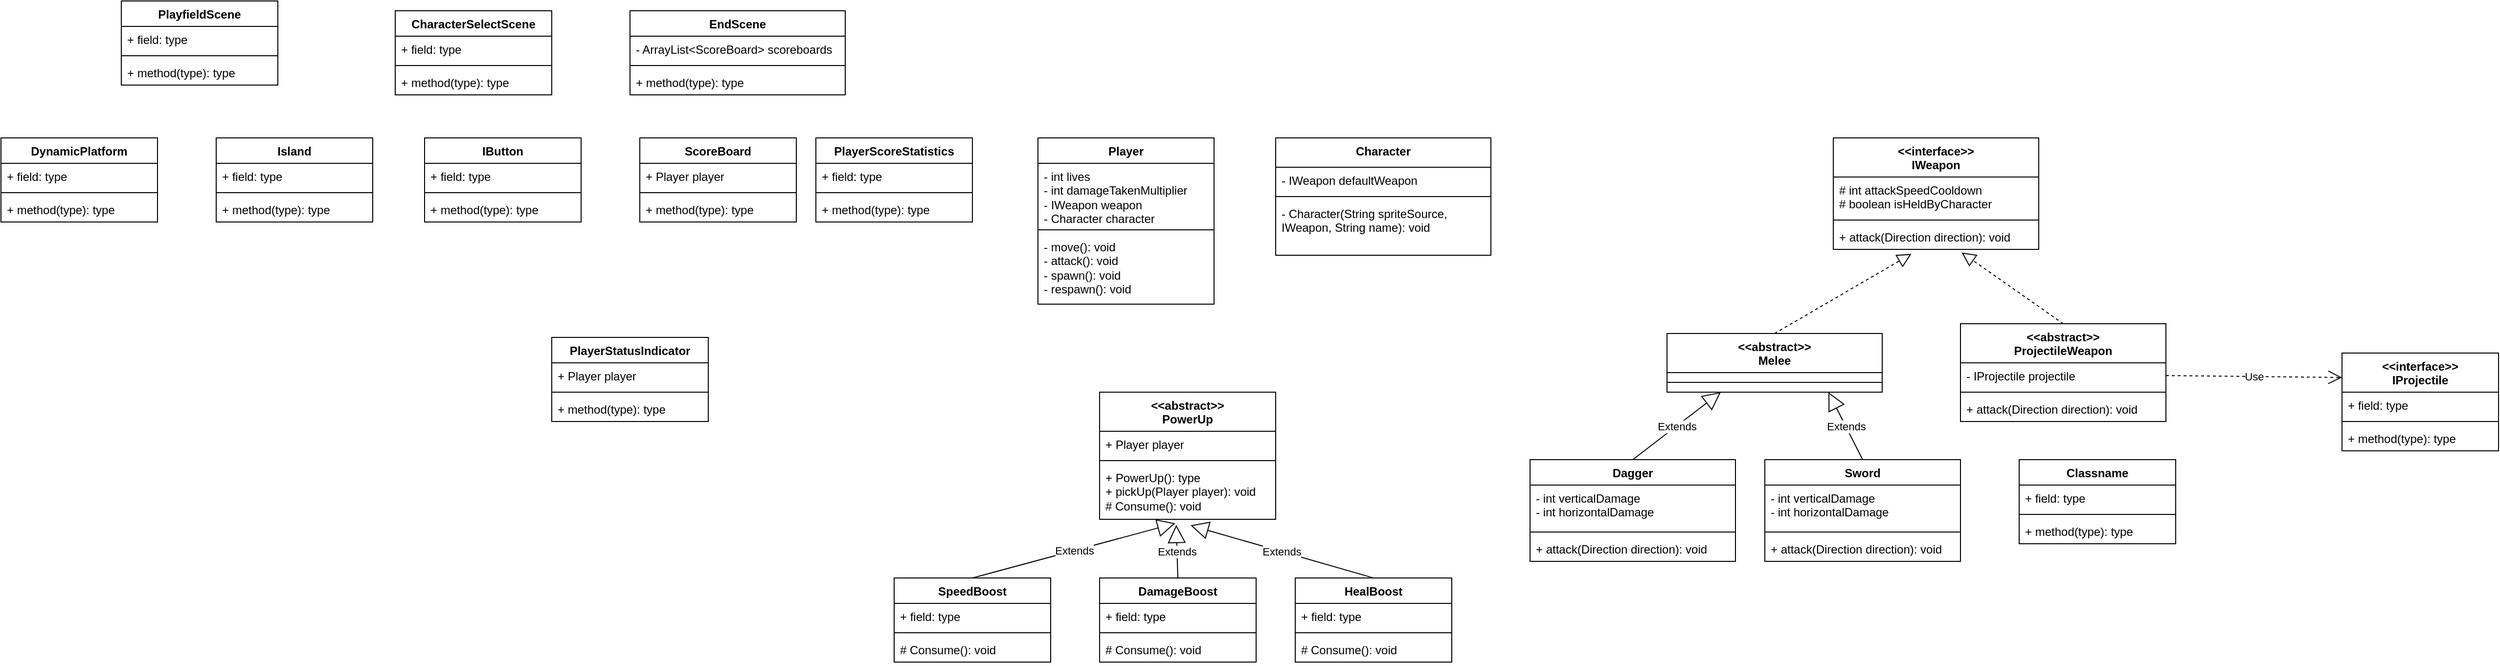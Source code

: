 <mxfile version="24.2.5" type="device">
  <diagram id="C5RBs43oDa-KdzZeNtuy" name="Page-1">
    <mxGraphModel dx="2759" dy="686" grid="1" gridSize="10" guides="1" tooltips="1" connect="1" arrows="1" fold="1" page="1" pageScale="1" pageWidth="827" pageHeight="1169" math="0" shadow="0">
      <root>
        <mxCell id="WIyWlLk6GJQsqaUBKTNV-0" />
        <mxCell id="WIyWlLk6GJQsqaUBKTNV-1" parent="WIyWlLk6GJQsqaUBKTNV-0" />
        <mxCell id="4CrvLfqXfcZkgdpF4cgw-4" value="&lt;div&gt;&amp;lt;&amp;lt;interface&amp;gt;&amp;gt;&lt;/div&gt;IWeapon" style="swimlane;fontStyle=1;align=center;verticalAlign=top;childLayout=stackLayout;horizontal=1;startSize=40;horizontalStack=0;resizeParent=1;resizeParentMax=0;resizeLast=0;collapsible=1;marginBottom=0;whiteSpace=wrap;html=1;" vertex="1" parent="WIyWlLk6GJQsqaUBKTNV-1">
          <mxGeometry x="300" y="170" width="210" height="114" as="geometry" />
        </mxCell>
        <mxCell id="4CrvLfqXfcZkgdpF4cgw-5" value="# int attackSpeedCooldown&lt;div&gt;# boolean isHeldByCharacter&lt;/div&gt;" style="text;strokeColor=none;fillColor=none;align=left;verticalAlign=top;spacingLeft=4;spacingRight=4;overflow=hidden;rotatable=0;points=[[0,0.5],[1,0.5]];portConstraint=eastwest;whiteSpace=wrap;html=1;" vertex="1" parent="4CrvLfqXfcZkgdpF4cgw-4">
          <mxGeometry y="40" width="210" height="40" as="geometry" />
        </mxCell>
        <mxCell id="4CrvLfqXfcZkgdpF4cgw-6" value="" style="line;strokeWidth=1;fillColor=none;align=left;verticalAlign=middle;spacingTop=-1;spacingLeft=3;spacingRight=3;rotatable=0;labelPosition=right;points=[];portConstraint=eastwest;strokeColor=inherit;" vertex="1" parent="4CrvLfqXfcZkgdpF4cgw-4">
          <mxGeometry y="80" width="210" height="8" as="geometry" />
        </mxCell>
        <mxCell id="4CrvLfqXfcZkgdpF4cgw-7" value="+ attack(Direction direction): void" style="text;strokeColor=none;fillColor=none;align=left;verticalAlign=top;spacingLeft=4;spacingRight=4;overflow=hidden;rotatable=0;points=[[0,0.5],[1,0.5]];portConstraint=eastwest;whiteSpace=wrap;html=1;" vertex="1" parent="4CrvLfqXfcZkgdpF4cgw-4">
          <mxGeometry y="88" width="210" height="26" as="geometry" />
        </mxCell>
        <mxCell id="4CrvLfqXfcZkgdpF4cgw-8" value="&lt;div&gt;&amp;lt;&amp;lt;abstract&amp;gt;&amp;gt;&lt;/div&gt;Melee" style="swimlane;fontStyle=1;align=center;verticalAlign=top;childLayout=stackLayout;horizontal=1;startSize=40;horizontalStack=0;resizeParent=1;resizeParentMax=0;resizeLast=0;collapsible=1;marginBottom=0;whiteSpace=wrap;html=1;" vertex="1" parent="WIyWlLk6GJQsqaUBKTNV-1">
          <mxGeometry x="130" y="370" width="220" height="60" as="geometry" />
        </mxCell>
        <mxCell id="4CrvLfqXfcZkgdpF4cgw-10" value="" style="line;strokeWidth=1;fillColor=none;align=left;verticalAlign=middle;spacingTop=-1;spacingLeft=3;spacingRight=3;rotatable=0;labelPosition=right;points=[];portConstraint=eastwest;strokeColor=inherit;" vertex="1" parent="4CrvLfqXfcZkgdpF4cgw-8">
          <mxGeometry y="40" width="220" height="20" as="geometry" />
        </mxCell>
        <mxCell id="4CrvLfqXfcZkgdpF4cgw-12" value="&lt;div&gt;&amp;lt;&amp;lt;abstract&amp;gt;&amp;gt;&lt;/div&gt;ProjectileWeapon" style="swimlane;fontStyle=1;align=center;verticalAlign=top;childLayout=stackLayout;horizontal=1;startSize=40;horizontalStack=0;resizeParent=1;resizeParentMax=0;resizeLast=0;collapsible=1;marginBottom=0;whiteSpace=wrap;html=1;" vertex="1" parent="WIyWlLk6GJQsqaUBKTNV-1">
          <mxGeometry x="430" y="360" width="210" height="100" as="geometry" />
        </mxCell>
        <mxCell id="4CrvLfqXfcZkgdpF4cgw-13" value="- IProjectile projectile" style="text;strokeColor=none;fillColor=none;align=left;verticalAlign=top;spacingLeft=4;spacingRight=4;overflow=hidden;rotatable=0;points=[[0,0.5],[1,0.5]];portConstraint=eastwest;whiteSpace=wrap;html=1;" vertex="1" parent="4CrvLfqXfcZkgdpF4cgw-12">
          <mxGeometry y="40" width="210" height="26" as="geometry" />
        </mxCell>
        <mxCell id="4CrvLfqXfcZkgdpF4cgw-14" value="" style="line;strokeWidth=1;fillColor=none;align=left;verticalAlign=middle;spacingTop=-1;spacingLeft=3;spacingRight=3;rotatable=0;labelPosition=right;points=[];portConstraint=eastwest;strokeColor=inherit;" vertex="1" parent="4CrvLfqXfcZkgdpF4cgw-12">
          <mxGeometry y="66" width="210" height="8" as="geometry" />
        </mxCell>
        <mxCell id="4CrvLfqXfcZkgdpF4cgw-15" value="+ attack(Direction direction): void" style="text;strokeColor=none;fillColor=none;align=left;verticalAlign=top;spacingLeft=4;spacingRight=4;overflow=hidden;rotatable=0;points=[[0,0.5],[1,0.5]];portConstraint=eastwest;whiteSpace=wrap;html=1;" vertex="1" parent="4CrvLfqXfcZkgdpF4cgw-12">
          <mxGeometry y="74" width="210" height="26" as="geometry" />
        </mxCell>
        <mxCell id="4CrvLfqXfcZkgdpF4cgw-16" value="&lt;div&gt;&amp;lt;&amp;lt;interface&amp;gt;&amp;gt;&lt;/div&gt;IProjectile&lt;div&gt;&lt;br&gt;&lt;/div&gt;" style="swimlane;fontStyle=1;align=center;verticalAlign=top;childLayout=stackLayout;horizontal=1;startSize=40;horizontalStack=0;resizeParent=1;resizeParentMax=0;resizeLast=0;collapsible=1;marginBottom=0;whiteSpace=wrap;html=1;" vertex="1" parent="WIyWlLk6GJQsqaUBKTNV-1">
          <mxGeometry x="820" y="390" width="160" height="100" as="geometry" />
        </mxCell>
        <mxCell id="4CrvLfqXfcZkgdpF4cgw-17" value="+ field: type" style="text;strokeColor=none;fillColor=none;align=left;verticalAlign=top;spacingLeft=4;spacingRight=4;overflow=hidden;rotatable=0;points=[[0,0.5],[1,0.5]];portConstraint=eastwest;whiteSpace=wrap;html=1;" vertex="1" parent="4CrvLfqXfcZkgdpF4cgw-16">
          <mxGeometry y="40" width="160" height="26" as="geometry" />
        </mxCell>
        <mxCell id="4CrvLfqXfcZkgdpF4cgw-18" value="" style="line;strokeWidth=1;fillColor=none;align=left;verticalAlign=middle;spacingTop=-1;spacingLeft=3;spacingRight=3;rotatable=0;labelPosition=right;points=[];portConstraint=eastwest;strokeColor=inherit;" vertex="1" parent="4CrvLfqXfcZkgdpF4cgw-16">
          <mxGeometry y="66" width="160" height="8" as="geometry" />
        </mxCell>
        <mxCell id="4CrvLfqXfcZkgdpF4cgw-19" value="+ method(type): type" style="text;strokeColor=none;fillColor=none;align=left;verticalAlign=top;spacingLeft=4;spacingRight=4;overflow=hidden;rotatable=0;points=[[0,0.5],[1,0.5]];portConstraint=eastwest;whiteSpace=wrap;html=1;" vertex="1" parent="4CrvLfqXfcZkgdpF4cgw-16">
          <mxGeometry y="74" width="160" height="26" as="geometry" />
        </mxCell>
        <mxCell id="4CrvLfqXfcZkgdpF4cgw-20" value="" style="endArrow=block;dashed=1;endFill=0;endSize=12;html=1;rounded=0;exitX=0.5;exitY=0;exitDx=0;exitDy=0;entryX=0.38;entryY=1.179;entryDx=0;entryDy=0;entryPerimeter=0;" edge="1" parent="WIyWlLk6GJQsqaUBKTNV-1" source="4CrvLfqXfcZkgdpF4cgw-8" target="4CrvLfqXfcZkgdpF4cgw-7">
          <mxGeometry width="160" relative="1" as="geometry">
            <mxPoint x="270" y="570" as="sourcePoint" />
            <mxPoint x="430" y="570" as="targetPoint" />
          </mxGeometry>
        </mxCell>
        <mxCell id="4CrvLfqXfcZkgdpF4cgw-22" value="" style="endArrow=block;dashed=1;endFill=0;endSize=12;html=1;rounded=0;exitX=0.5;exitY=0;exitDx=0;exitDy=0;entryX=0.625;entryY=1.124;entryDx=0;entryDy=0;entryPerimeter=0;" edge="1" parent="WIyWlLk6GJQsqaUBKTNV-1" source="4CrvLfqXfcZkgdpF4cgw-12" target="4CrvLfqXfcZkgdpF4cgw-7">
          <mxGeometry width="160" relative="1" as="geometry">
            <mxPoint x="610" y="520" as="sourcePoint" />
            <mxPoint x="770" y="520" as="targetPoint" />
          </mxGeometry>
        </mxCell>
        <mxCell id="4CrvLfqXfcZkgdpF4cgw-23" value="Use" style="endArrow=open;endSize=12;dashed=1;html=1;rounded=0;exitX=1;exitY=0.5;exitDx=0;exitDy=0;entryX=0;entryY=0.25;entryDx=0;entryDy=0;" edge="1" parent="WIyWlLk6GJQsqaUBKTNV-1" source="4CrvLfqXfcZkgdpF4cgw-13" target="4CrvLfqXfcZkgdpF4cgw-16">
          <mxGeometry width="160" relative="1" as="geometry">
            <mxPoint x="650" y="560" as="sourcePoint" />
            <mxPoint x="810" y="560" as="targetPoint" />
          </mxGeometry>
        </mxCell>
        <mxCell id="4CrvLfqXfcZkgdpF4cgw-25" value="Dagger" style="swimlane;fontStyle=1;align=center;verticalAlign=top;childLayout=stackLayout;horizontal=1;startSize=26;horizontalStack=0;resizeParent=1;resizeParentMax=0;resizeLast=0;collapsible=1;marginBottom=0;whiteSpace=wrap;html=1;" vertex="1" parent="WIyWlLk6GJQsqaUBKTNV-1">
          <mxGeometry x="-10" y="499" width="210" height="104" as="geometry" />
        </mxCell>
        <mxCell id="4CrvLfqXfcZkgdpF4cgw-26" value="- int verticalDamage&amp;nbsp;&lt;div&gt;- int horizontalDamage&lt;br&gt;&lt;/div&gt;" style="text;strokeColor=none;fillColor=none;align=left;verticalAlign=top;spacingLeft=4;spacingRight=4;overflow=hidden;rotatable=0;points=[[0,0.5],[1,0.5]];portConstraint=eastwest;whiteSpace=wrap;html=1;" vertex="1" parent="4CrvLfqXfcZkgdpF4cgw-25">
          <mxGeometry y="26" width="210" height="44" as="geometry" />
        </mxCell>
        <mxCell id="4CrvLfqXfcZkgdpF4cgw-27" value="" style="line;strokeWidth=1;fillColor=none;align=left;verticalAlign=middle;spacingTop=-1;spacingLeft=3;spacingRight=3;rotatable=0;labelPosition=right;points=[];portConstraint=eastwest;strokeColor=inherit;" vertex="1" parent="4CrvLfqXfcZkgdpF4cgw-25">
          <mxGeometry y="70" width="210" height="8" as="geometry" />
        </mxCell>
        <mxCell id="4CrvLfqXfcZkgdpF4cgw-28" value="+ attack(Direction direction): void" style="text;strokeColor=none;fillColor=none;align=left;verticalAlign=top;spacingLeft=4;spacingRight=4;overflow=hidden;rotatable=0;points=[[0,0.5],[1,0.5]];portConstraint=eastwest;whiteSpace=wrap;html=1;" vertex="1" parent="4CrvLfqXfcZkgdpF4cgw-25">
          <mxGeometry y="78" width="210" height="26" as="geometry" />
        </mxCell>
        <mxCell id="4CrvLfqXfcZkgdpF4cgw-29" value="Sword" style="swimlane;fontStyle=1;align=center;verticalAlign=top;childLayout=stackLayout;horizontal=1;startSize=26;horizontalStack=0;resizeParent=1;resizeParentMax=0;resizeLast=0;collapsible=1;marginBottom=0;whiteSpace=wrap;html=1;" vertex="1" parent="WIyWlLk6GJQsqaUBKTNV-1">
          <mxGeometry x="230" y="499" width="200" height="104" as="geometry" />
        </mxCell>
        <mxCell id="4CrvLfqXfcZkgdpF4cgw-30" value="- int verticalDamage&amp;nbsp;&lt;div&gt;- int horizontalDamage&lt;/div&gt;" style="text;strokeColor=none;fillColor=none;align=left;verticalAlign=top;spacingLeft=4;spacingRight=4;overflow=hidden;rotatable=0;points=[[0,0.5],[1,0.5]];portConstraint=eastwest;whiteSpace=wrap;html=1;" vertex="1" parent="4CrvLfqXfcZkgdpF4cgw-29">
          <mxGeometry y="26" width="200" height="44" as="geometry" />
        </mxCell>
        <mxCell id="4CrvLfqXfcZkgdpF4cgw-31" value="" style="line;strokeWidth=1;fillColor=none;align=left;verticalAlign=middle;spacingTop=-1;spacingLeft=3;spacingRight=3;rotatable=0;labelPosition=right;points=[];portConstraint=eastwest;strokeColor=inherit;" vertex="1" parent="4CrvLfqXfcZkgdpF4cgw-29">
          <mxGeometry y="70" width="200" height="8" as="geometry" />
        </mxCell>
        <mxCell id="4CrvLfqXfcZkgdpF4cgw-32" value="+ attack(Direction direction): void" style="text;strokeColor=none;fillColor=none;align=left;verticalAlign=top;spacingLeft=4;spacingRight=4;overflow=hidden;rotatable=0;points=[[0,0.5],[1,0.5]];portConstraint=eastwest;whiteSpace=wrap;html=1;" vertex="1" parent="4CrvLfqXfcZkgdpF4cgw-29">
          <mxGeometry y="78" width="200" height="26" as="geometry" />
        </mxCell>
        <mxCell id="4CrvLfqXfcZkgdpF4cgw-34" value="Extends" style="endArrow=block;endSize=16;endFill=0;html=1;rounded=0;exitX=0.5;exitY=0;exitDx=0;exitDy=0;entryX=0.25;entryY=1;entryDx=0;entryDy=0;" edge="1" parent="WIyWlLk6GJQsqaUBKTNV-1" source="4CrvLfqXfcZkgdpF4cgw-25" target="4CrvLfqXfcZkgdpF4cgw-8">
          <mxGeometry width="160" relative="1" as="geometry">
            <mxPoint x="110" y="470" as="sourcePoint" />
            <mxPoint x="270" y="470" as="targetPoint" />
          </mxGeometry>
        </mxCell>
        <mxCell id="4CrvLfqXfcZkgdpF4cgw-35" value="Extends" style="endArrow=block;endSize=16;endFill=0;html=1;rounded=0;exitX=0.5;exitY=0;exitDx=0;exitDy=0;entryX=0.75;entryY=1;entryDx=0;entryDy=0;" edge="1" parent="WIyWlLk6GJQsqaUBKTNV-1" source="4CrvLfqXfcZkgdpF4cgw-29" target="4CrvLfqXfcZkgdpF4cgw-8">
          <mxGeometry width="160" relative="1" as="geometry">
            <mxPoint x="530" y="500" as="sourcePoint" />
            <mxPoint x="690" y="500" as="targetPoint" />
          </mxGeometry>
        </mxCell>
        <mxCell id="4CrvLfqXfcZkgdpF4cgw-36" value="Classname" style="swimlane;fontStyle=1;align=center;verticalAlign=top;childLayout=stackLayout;horizontal=1;startSize=26;horizontalStack=0;resizeParent=1;resizeParentMax=0;resizeLast=0;collapsible=1;marginBottom=0;whiteSpace=wrap;html=1;" vertex="1" parent="WIyWlLk6GJQsqaUBKTNV-1">
          <mxGeometry x="490" y="499" width="160" height="86" as="geometry" />
        </mxCell>
        <mxCell id="4CrvLfqXfcZkgdpF4cgw-37" value="+ field: type" style="text;strokeColor=none;fillColor=none;align=left;verticalAlign=top;spacingLeft=4;spacingRight=4;overflow=hidden;rotatable=0;points=[[0,0.5],[1,0.5]];portConstraint=eastwest;whiteSpace=wrap;html=1;" vertex="1" parent="4CrvLfqXfcZkgdpF4cgw-36">
          <mxGeometry y="26" width="160" height="26" as="geometry" />
        </mxCell>
        <mxCell id="4CrvLfqXfcZkgdpF4cgw-38" value="" style="line;strokeWidth=1;fillColor=none;align=left;verticalAlign=middle;spacingTop=-1;spacingLeft=3;spacingRight=3;rotatable=0;labelPosition=right;points=[];portConstraint=eastwest;strokeColor=inherit;" vertex="1" parent="4CrvLfqXfcZkgdpF4cgw-36">
          <mxGeometry y="52" width="160" height="8" as="geometry" />
        </mxCell>
        <mxCell id="4CrvLfqXfcZkgdpF4cgw-39" value="+ method(type): type" style="text;strokeColor=none;fillColor=none;align=left;verticalAlign=top;spacingLeft=4;spacingRight=4;overflow=hidden;rotatable=0;points=[[0,0.5],[1,0.5]];portConstraint=eastwest;whiteSpace=wrap;html=1;" vertex="1" parent="4CrvLfqXfcZkgdpF4cgw-36">
          <mxGeometry y="60" width="160" height="26" as="geometry" />
        </mxCell>
        <mxCell id="4CrvLfqXfcZkgdpF4cgw-40" value="Player" style="swimlane;fontStyle=1;align=center;verticalAlign=top;childLayout=stackLayout;horizontal=1;startSize=26;horizontalStack=0;resizeParent=1;resizeParentMax=0;resizeLast=0;collapsible=1;marginBottom=0;whiteSpace=wrap;html=1;" vertex="1" parent="WIyWlLk6GJQsqaUBKTNV-1">
          <mxGeometry x="-513" y="170" width="180" height="170" as="geometry" />
        </mxCell>
        <mxCell id="4CrvLfqXfcZkgdpF4cgw-41" value="- int lives&lt;div&gt;- int damageTakenMultiplier&lt;/div&gt;&lt;div&gt;- IWeapon weapon&lt;/div&gt;&lt;div&gt;- Character character&lt;/div&gt;" style="text;strokeColor=none;fillColor=none;align=left;verticalAlign=top;spacingLeft=4;spacingRight=4;overflow=hidden;rotatable=0;points=[[0,0.5],[1,0.5]];portConstraint=eastwest;whiteSpace=wrap;html=1;" vertex="1" parent="4CrvLfqXfcZkgdpF4cgw-40">
          <mxGeometry y="26" width="180" height="64" as="geometry" />
        </mxCell>
        <mxCell id="4CrvLfqXfcZkgdpF4cgw-42" value="" style="line;strokeWidth=1;fillColor=none;align=left;verticalAlign=middle;spacingTop=-1;spacingLeft=3;spacingRight=3;rotatable=0;labelPosition=right;points=[];portConstraint=eastwest;strokeColor=inherit;" vertex="1" parent="4CrvLfqXfcZkgdpF4cgw-40">
          <mxGeometry y="90" width="180" height="8" as="geometry" />
        </mxCell>
        <mxCell id="4CrvLfqXfcZkgdpF4cgw-43" value="- move(): void&lt;div&gt;- attack(): void&lt;/div&gt;&lt;div&gt;- spawn(): void&lt;/div&gt;&lt;div&gt;- respawn(): void&lt;/div&gt;&lt;div&gt;&lt;br&gt;&lt;/div&gt;" style="text;strokeColor=none;fillColor=none;align=left;verticalAlign=top;spacingLeft=4;spacingRight=4;overflow=hidden;rotatable=0;points=[[0,0.5],[1,0.5]];portConstraint=eastwest;whiteSpace=wrap;html=1;" vertex="1" parent="4CrvLfqXfcZkgdpF4cgw-40">
          <mxGeometry y="98" width="180" height="72" as="geometry" />
        </mxCell>
        <mxCell id="4CrvLfqXfcZkgdpF4cgw-44" value="&lt;div&gt;Character&lt;/div&gt;" style="swimlane;fontStyle=1;align=center;verticalAlign=top;childLayout=stackLayout;horizontal=1;startSize=30;horizontalStack=0;resizeParent=1;resizeParentMax=0;resizeLast=0;collapsible=1;marginBottom=0;whiteSpace=wrap;html=1;" vertex="1" parent="WIyWlLk6GJQsqaUBKTNV-1">
          <mxGeometry x="-270" y="170" width="220" height="120" as="geometry" />
        </mxCell>
        <mxCell id="4CrvLfqXfcZkgdpF4cgw-45" value="- IWeapon defaultWeapon" style="text;strokeColor=none;fillColor=none;align=left;verticalAlign=top;spacingLeft=4;spacingRight=4;overflow=hidden;rotatable=0;points=[[0,0.5],[1,0.5]];portConstraint=eastwest;whiteSpace=wrap;html=1;" vertex="1" parent="4CrvLfqXfcZkgdpF4cgw-44">
          <mxGeometry y="30" width="220" height="26" as="geometry" />
        </mxCell>
        <mxCell id="4CrvLfqXfcZkgdpF4cgw-46" value="" style="line;strokeWidth=1;fillColor=none;align=left;verticalAlign=middle;spacingTop=-1;spacingLeft=3;spacingRight=3;rotatable=0;labelPosition=right;points=[];portConstraint=eastwest;strokeColor=inherit;" vertex="1" parent="4CrvLfqXfcZkgdpF4cgw-44">
          <mxGeometry y="56" width="220" height="8" as="geometry" />
        </mxCell>
        <mxCell id="4CrvLfqXfcZkgdpF4cgw-47" value="- Character(String spriteSource, IWeapon, String name): void" style="text;strokeColor=none;fillColor=none;align=left;verticalAlign=top;spacingLeft=4;spacingRight=4;overflow=hidden;rotatable=0;points=[[0,0.5],[1,0.5]];portConstraint=eastwest;whiteSpace=wrap;html=1;" vertex="1" parent="4CrvLfqXfcZkgdpF4cgw-44">
          <mxGeometry y="64" width="220" height="56" as="geometry" />
        </mxCell>
        <mxCell id="4CrvLfqXfcZkgdpF4cgw-52" value="IButton" style="swimlane;fontStyle=1;align=center;verticalAlign=top;childLayout=stackLayout;horizontal=1;startSize=26;horizontalStack=0;resizeParent=1;resizeParentMax=0;resizeLast=0;collapsible=1;marginBottom=0;whiteSpace=wrap;html=1;" vertex="1" parent="WIyWlLk6GJQsqaUBKTNV-1">
          <mxGeometry x="-1140" y="170" width="160" height="86" as="geometry" />
        </mxCell>
        <mxCell id="4CrvLfqXfcZkgdpF4cgw-53" value="+ field: type" style="text;strokeColor=none;fillColor=none;align=left;verticalAlign=top;spacingLeft=4;spacingRight=4;overflow=hidden;rotatable=0;points=[[0,0.5],[1,0.5]];portConstraint=eastwest;whiteSpace=wrap;html=1;" vertex="1" parent="4CrvLfqXfcZkgdpF4cgw-52">
          <mxGeometry y="26" width="160" height="26" as="geometry" />
        </mxCell>
        <mxCell id="4CrvLfqXfcZkgdpF4cgw-54" value="" style="line;strokeWidth=1;fillColor=none;align=left;verticalAlign=middle;spacingTop=-1;spacingLeft=3;spacingRight=3;rotatable=0;labelPosition=right;points=[];portConstraint=eastwest;strokeColor=inherit;" vertex="1" parent="4CrvLfqXfcZkgdpF4cgw-52">
          <mxGeometry y="52" width="160" height="8" as="geometry" />
        </mxCell>
        <mxCell id="4CrvLfqXfcZkgdpF4cgw-55" value="+ method(type): type" style="text;strokeColor=none;fillColor=none;align=left;verticalAlign=top;spacingLeft=4;spacingRight=4;overflow=hidden;rotatable=0;points=[[0,0.5],[1,0.5]];portConstraint=eastwest;whiteSpace=wrap;html=1;" vertex="1" parent="4CrvLfqXfcZkgdpF4cgw-52">
          <mxGeometry y="60" width="160" height="26" as="geometry" />
        </mxCell>
        <mxCell id="4CrvLfqXfcZkgdpF4cgw-56" value="PlayfieldScene" style="swimlane;fontStyle=1;align=center;verticalAlign=top;childLayout=stackLayout;horizontal=1;startSize=26;horizontalStack=0;resizeParent=1;resizeParentMax=0;resizeLast=0;collapsible=1;marginBottom=0;whiteSpace=wrap;html=1;" vertex="1" parent="WIyWlLk6GJQsqaUBKTNV-1">
          <mxGeometry x="-1450" y="30" width="160" height="86" as="geometry" />
        </mxCell>
        <mxCell id="4CrvLfqXfcZkgdpF4cgw-57" value="+ field: type" style="text;strokeColor=none;fillColor=none;align=left;verticalAlign=top;spacingLeft=4;spacingRight=4;overflow=hidden;rotatable=0;points=[[0,0.5],[1,0.5]];portConstraint=eastwest;whiteSpace=wrap;html=1;" vertex="1" parent="4CrvLfqXfcZkgdpF4cgw-56">
          <mxGeometry y="26" width="160" height="26" as="geometry" />
        </mxCell>
        <mxCell id="4CrvLfqXfcZkgdpF4cgw-58" value="" style="line;strokeWidth=1;fillColor=none;align=left;verticalAlign=middle;spacingTop=-1;spacingLeft=3;spacingRight=3;rotatable=0;labelPosition=right;points=[];portConstraint=eastwest;strokeColor=inherit;" vertex="1" parent="4CrvLfqXfcZkgdpF4cgw-56">
          <mxGeometry y="52" width="160" height="8" as="geometry" />
        </mxCell>
        <mxCell id="4CrvLfqXfcZkgdpF4cgw-59" value="+ method(type): type" style="text;strokeColor=none;fillColor=none;align=left;verticalAlign=top;spacingLeft=4;spacingRight=4;overflow=hidden;rotatable=0;points=[[0,0.5],[1,0.5]];portConstraint=eastwest;whiteSpace=wrap;html=1;" vertex="1" parent="4CrvLfqXfcZkgdpF4cgw-56">
          <mxGeometry y="60" width="160" height="26" as="geometry" />
        </mxCell>
        <mxCell id="4CrvLfqXfcZkgdpF4cgw-60" value="Island" style="swimlane;fontStyle=1;align=center;verticalAlign=top;childLayout=stackLayout;horizontal=1;startSize=26;horizontalStack=0;resizeParent=1;resizeParentMax=0;resizeLast=0;collapsible=1;marginBottom=0;whiteSpace=wrap;html=1;" vertex="1" parent="WIyWlLk6GJQsqaUBKTNV-1">
          <mxGeometry x="-1353" y="170" width="160" height="86" as="geometry" />
        </mxCell>
        <mxCell id="4CrvLfqXfcZkgdpF4cgw-61" value="+ field: type" style="text;strokeColor=none;fillColor=none;align=left;verticalAlign=top;spacingLeft=4;spacingRight=4;overflow=hidden;rotatable=0;points=[[0,0.5],[1,0.5]];portConstraint=eastwest;whiteSpace=wrap;html=1;" vertex="1" parent="4CrvLfqXfcZkgdpF4cgw-60">
          <mxGeometry y="26" width="160" height="26" as="geometry" />
        </mxCell>
        <mxCell id="4CrvLfqXfcZkgdpF4cgw-62" value="" style="line;strokeWidth=1;fillColor=none;align=left;verticalAlign=middle;spacingTop=-1;spacingLeft=3;spacingRight=3;rotatable=0;labelPosition=right;points=[];portConstraint=eastwest;strokeColor=inherit;" vertex="1" parent="4CrvLfqXfcZkgdpF4cgw-60">
          <mxGeometry y="52" width="160" height="8" as="geometry" />
        </mxCell>
        <mxCell id="4CrvLfqXfcZkgdpF4cgw-63" value="+ method(type): type" style="text;strokeColor=none;fillColor=none;align=left;verticalAlign=top;spacingLeft=4;spacingRight=4;overflow=hidden;rotatable=0;points=[[0,0.5],[1,0.5]];portConstraint=eastwest;whiteSpace=wrap;html=1;" vertex="1" parent="4CrvLfqXfcZkgdpF4cgw-60">
          <mxGeometry y="60" width="160" height="26" as="geometry" />
        </mxCell>
        <mxCell id="4CrvLfqXfcZkgdpF4cgw-64" value="DynamicPlatform" style="swimlane;fontStyle=1;align=center;verticalAlign=top;childLayout=stackLayout;horizontal=1;startSize=26;horizontalStack=0;resizeParent=1;resizeParentMax=0;resizeLast=0;collapsible=1;marginBottom=0;whiteSpace=wrap;html=1;" vertex="1" parent="WIyWlLk6GJQsqaUBKTNV-1">
          <mxGeometry x="-1573" y="170" width="160" height="86" as="geometry" />
        </mxCell>
        <mxCell id="4CrvLfqXfcZkgdpF4cgw-65" value="+ field: type" style="text;strokeColor=none;fillColor=none;align=left;verticalAlign=top;spacingLeft=4;spacingRight=4;overflow=hidden;rotatable=0;points=[[0,0.5],[1,0.5]];portConstraint=eastwest;whiteSpace=wrap;html=1;" vertex="1" parent="4CrvLfqXfcZkgdpF4cgw-64">
          <mxGeometry y="26" width="160" height="26" as="geometry" />
        </mxCell>
        <mxCell id="4CrvLfqXfcZkgdpF4cgw-66" value="" style="line;strokeWidth=1;fillColor=none;align=left;verticalAlign=middle;spacingTop=-1;spacingLeft=3;spacingRight=3;rotatable=0;labelPosition=right;points=[];portConstraint=eastwest;strokeColor=inherit;" vertex="1" parent="4CrvLfqXfcZkgdpF4cgw-64">
          <mxGeometry y="52" width="160" height="8" as="geometry" />
        </mxCell>
        <mxCell id="4CrvLfqXfcZkgdpF4cgw-67" value="+ method(type): type" style="text;strokeColor=none;fillColor=none;align=left;verticalAlign=top;spacingLeft=4;spacingRight=4;overflow=hidden;rotatable=0;points=[[0,0.5],[1,0.5]];portConstraint=eastwest;whiteSpace=wrap;html=1;" vertex="1" parent="4CrvLfqXfcZkgdpF4cgw-64">
          <mxGeometry y="60" width="160" height="26" as="geometry" />
        </mxCell>
        <mxCell id="4CrvLfqXfcZkgdpF4cgw-68" value="&lt;div&gt;&amp;lt;&amp;lt;abstract&amp;gt;&amp;gt;&lt;/div&gt;PowerUp" style="swimlane;fontStyle=1;align=center;verticalAlign=top;childLayout=stackLayout;horizontal=1;startSize=40;horizontalStack=0;resizeParent=1;resizeParentMax=0;resizeLast=0;collapsible=1;marginBottom=0;whiteSpace=wrap;html=1;" vertex="1" parent="WIyWlLk6GJQsqaUBKTNV-1">
          <mxGeometry x="-450" y="430" width="180" height="130" as="geometry" />
        </mxCell>
        <mxCell id="4CrvLfqXfcZkgdpF4cgw-69" value="+ Player player" style="text;strokeColor=none;fillColor=none;align=left;verticalAlign=top;spacingLeft=4;spacingRight=4;overflow=hidden;rotatable=0;points=[[0,0.5],[1,0.5]];portConstraint=eastwest;whiteSpace=wrap;html=1;" vertex="1" parent="4CrvLfqXfcZkgdpF4cgw-68">
          <mxGeometry y="40" width="180" height="26" as="geometry" />
        </mxCell>
        <mxCell id="4CrvLfqXfcZkgdpF4cgw-70" value="" style="line;strokeWidth=1;fillColor=none;align=left;verticalAlign=middle;spacingTop=-1;spacingLeft=3;spacingRight=3;rotatable=0;labelPosition=right;points=[];portConstraint=eastwest;strokeColor=inherit;" vertex="1" parent="4CrvLfqXfcZkgdpF4cgw-68">
          <mxGeometry y="66" width="180" height="8" as="geometry" />
        </mxCell>
        <mxCell id="4CrvLfqXfcZkgdpF4cgw-71" value="+ PowerUp(): type&lt;div&gt;+ pickUp(Player player): void&lt;/div&gt;&lt;div&gt;# Consume(): void&lt;/div&gt;" style="text;strokeColor=none;fillColor=none;align=left;verticalAlign=top;spacingLeft=4;spacingRight=4;overflow=hidden;rotatable=0;points=[[0,0.5],[1,0.5]];portConstraint=eastwest;whiteSpace=wrap;html=1;" vertex="1" parent="4CrvLfqXfcZkgdpF4cgw-68">
          <mxGeometry y="74" width="180" height="56" as="geometry" />
        </mxCell>
        <mxCell id="4CrvLfqXfcZkgdpF4cgw-73" value="CharacterSelectScene" style="swimlane;fontStyle=1;align=center;verticalAlign=top;childLayout=stackLayout;horizontal=1;startSize=26;horizontalStack=0;resizeParent=1;resizeParentMax=0;resizeLast=0;collapsible=1;marginBottom=0;whiteSpace=wrap;html=1;" vertex="1" parent="WIyWlLk6GJQsqaUBKTNV-1">
          <mxGeometry x="-1170" y="40" width="160" height="86" as="geometry" />
        </mxCell>
        <mxCell id="4CrvLfqXfcZkgdpF4cgw-74" value="+ field: type" style="text;strokeColor=none;fillColor=none;align=left;verticalAlign=top;spacingLeft=4;spacingRight=4;overflow=hidden;rotatable=0;points=[[0,0.5],[1,0.5]];portConstraint=eastwest;whiteSpace=wrap;html=1;" vertex="1" parent="4CrvLfqXfcZkgdpF4cgw-73">
          <mxGeometry y="26" width="160" height="26" as="geometry" />
        </mxCell>
        <mxCell id="4CrvLfqXfcZkgdpF4cgw-75" value="" style="line;strokeWidth=1;fillColor=none;align=left;verticalAlign=middle;spacingTop=-1;spacingLeft=3;spacingRight=3;rotatable=0;labelPosition=right;points=[];portConstraint=eastwest;strokeColor=inherit;" vertex="1" parent="4CrvLfqXfcZkgdpF4cgw-73">
          <mxGeometry y="52" width="160" height="8" as="geometry" />
        </mxCell>
        <mxCell id="4CrvLfqXfcZkgdpF4cgw-76" value="+ method(type): type" style="text;strokeColor=none;fillColor=none;align=left;verticalAlign=top;spacingLeft=4;spacingRight=4;overflow=hidden;rotatable=0;points=[[0,0.5],[1,0.5]];portConstraint=eastwest;whiteSpace=wrap;html=1;" vertex="1" parent="4CrvLfqXfcZkgdpF4cgw-73">
          <mxGeometry y="60" width="160" height="26" as="geometry" />
        </mxCell>
        <mxCell id="4CrvLfqXfcZkgdpF4cgw-77" value="EndScene" style="swimlane;fontStyle=1;align=center;verticalAlign=top;childLayout=stackLayout;horizontal=1;startSize=26;horizontalStack=0;resizeParent=1;resizeParentMax=0;resizeLast=0;collapsible=1;marginBottom=0;whiteSpace=wrap;html=1;" vertex="1" parent="WIyWlLk6GJQsqaUBKTNV-1">
          <mxGeometry x="-930" y="40" width="220" height="86" as="geometry" />
        </mxCell>
        <mxCell id="4CrvLfqXfcZkgdpF4cgw-78" value="- ArrayList&amp;lt;ScoreBoard&amp;gt; scoreboards" style="text;strokeColor=none;fillColor=none;align=left;verticalAlign=top;spacingLeft=4;spacingRight=4;overflow=hidden;rotatable=0;points=[[0,0.5],[1,0.5]];portConstraint=eastwest;whiteSpace=wrap;html=1;" vertex="1" parent="4CrvLfqXfcZkgdpF4cgw-77">
          <mxGeometry y="26" width="220" height="26" as="geometry" />
        </mxCell>
        <mxCell id="4CrvLfqXfcZkgdpF4cgw-79" value="" style="line;strokeWidth=1;fillColor=none;align=left;verticalAlign=middle;spacingTop=-1;spacingLeft=3;spacingRight=3;rotatable=0;labelPosition=right;points=[];portConstraint=eastwest;strokeColor=inherit;" vertex="1" parent="4CrvLfqXfcZkgdpF4cgw-77">
          <mxGeometry y="52" width="220" height="8" as="geometry" />
        </mxCell>
        <mxCell id="4CrvLfqXfcZkgdpF4cgw-80" value="+ method(type): type" style="text;strokeColor=none;fillColor=none;align=left;verticalAlign=top;spacingLeft=4;spacingRight=4;overflow=hidden;rotatable=0;points=[[0,0.5],[1,0.5]];portConstraint=eastwest;whiteSpace=wrap;html=1;" vertex="1" parent="4CrvLfqXfcZkgdpF4cgw-77">
          <mxGeometry y="60" width="220" height="26" as="geometry" />
        </mxCell>
        <mxCell id="4CrvLfqXfcZkgdpF4cgw-81" value="ScoreBoard" style="swimlane;fontStyle=1;align=center;verticalAlign=top;childLayout=stackLayout;horizontal=1;startSize=26;horizontalStack=0;resizeParent=1;resizeParentMax=0;resizeLast=0;collapsible=1;marginBottom=0;whiteSpace=wrap;html=1;" vertex="1" parent="WIyWlLk6GJQsqaUBKTNV-1">
          <mxGeometry x="-920" y="170" width="160" height="86" as="geometry" />
        </mxCell>
        <mxCell id="4CrvLfqXfcZkgdpF4cgw-82" value="+ Player player" style="text;strokeColor=none;fillColor=none;align=left;verticalAlign=top;spacingLeft=4;spacingRight=4;overflow=hidden;rotatable=0;points=[[0,0.5],[1,0.5]];portConstraint=eastwest;whiteSpace=wrap;html=1;" vertex="1" parent="4CrvLfqXfcZkgdpF4cgw-81">
          <mxGeometry y="26" width="160" height="26" as="geometry" />
        </mxCell>
        <mxCell id="4CrvLfqXfcZkgdpF4cgw-83" value="" style="line;strokeWidth=1;fillColor=none;align=left;verticalAlign=middle;spacingTop=-1;spacingLeft=3;spacingRight=3;rotatable=0;labelPosition=right;points=[];portConstraint=eastwest;strokeColor=inherit;" vertex="1" parent="4CrvLfqXfcZkgdpF4cgw-81">
          <mxGeometry y="52" width="160" height="8" as="geometry" />
        </mxCell>
        <mxCell id="4CrvLfqXfcZkgdpF4cgw-84" value="+ method(type): type" style="text;strokeColor=none;fillColor=none;align=left;verticalAlign=top;spacingLeft=4;spacingRight=4;overflow=hidden;rotatable=0;points=[[0,0.5],[1,0.5]];portConstraint=eastwest;whiteSpace=wrap;html=1;" vertex="1" parent="4CrvLfqXfcZkgdpF4cgw-81">
          <mxGeometry y="60" width="160" height="26" as="geometry" />
        </mxCell>
        <mxCell id="4CrvLfqXfcZkgdpF4cgw-85" value="PlayerScoreStatistics" style="swimlane;fontStyle=1;align=center;verticalAlign=top;childLayout=stackLayout;horizontal=1;startSize=26;horizontalStack=0;resizeParent=1;resizeParentMax=0;resizeLast=0;collapsible=1;marginBottom=0;whiteSpace=wrap;html=1;" vertex="1" parent="WIyWlLk6GJQsqaUBKTNV-1">
          <mxGeometry x="-740" y="170" width="160" height="86" as="geometry" />
        </mxCell>
        <mxCell id="4CrvLfqXfcZkgdpF4cgw-86" value="+ field: type" style="text;strokeColor=none;fillColor=none;align=left;verticalAlign=top;spacingLeft=4;spacingRight=4;overflow=hidden;rotatable=0;points=[[0,0.5],[1,0.5]];portConstraint=eastwest;whiteSpace=wrap;html=1;" vertex="1" parent="4CrvLfqXfcZkgdpF4cgw-85">
          <mxGeometry y="26" width="160" height="26" as="geometry" />
        </mxCell>
        <mxCell id="4CrvLfqXfcZkgdpF4cgw-87" value="" style="line;strokeWidth=1;fillColor=none;align=left;verticalAlign=middle;spacingTop=-1;spacingLeft=3;spacingRight=3;rotatable=0;labelPosition=right;points=[];portConstraint=eastwest;strokeColor=inherit;" vertex="1" parent="4CrvLfqXfcZkgdpF4cgw-85">
          <mxGeometry y="52" width="160" height="8" as="geometry" />
        </mxCell>
        <mxCell id="4CrvLfqXfcZkgdpF4cgw-88" value="+ method(type): type" style="text;strokeColor=none;fillColor=none;align=left;verticalAlign=top;spacingLeft=4;spacingRight=4;overflow=hidden;rotatable=0;points=[[0,0.5],[1,0.5]];portConstraint=eastwest;whiteSpace=wrap;html=1;" vertex="1" parent="4CrvLfqXfcZkgdpF4cgw-85">
          <mxGeometry y="60" width="160" height="26" as="geometry" />
        </mxCell>
        <mxCell id="4CrvLfqXfcZkgdpF4cgw-89" value="PlayerStatusIndicator" style="swimlane;fontStyle=1;align=center;verticalAlign=top;childLayout=stackLayout;horizontal=1;startSize=26;horizontalStack=0;resizeParent=1;resizeParentMax=0;resizeLast=0;collapsible=1;marginBottom=0;whiteSpace=wrap;html=1;" vertex="1" parent="WIyWlLk6GJQsqaUBKTNV-1">
          <mxGeometry x="-1010" y="374" width="160" height="86" as="geometry" />
        </mxCell>
        <mxCell id="4CrvLfqXfcZkgdpF4cgw-90" value="+ Player player" style="text;strokeColor=none;fillColor=none;align=left;verticalAlign=top;spacingLeft=4;spacingRight=4;overflow=hidden;rotatable=0;points=[[0,0.5],[1,0.5]];portConstraint=eastwest;whiteSpace=wrap;html=1;" vertex="1" parent="4CrvLfqXfcZkgdpF4cgw-89">
          <mxGeometry y="26" width="160" height="26" as="geometry" />
        </mxCell>
        <mxCell id="4CrvLfqXfcZkgdpF4cgw-91" value="" style="line;strokeWidth=1;fillColor=none;align=left;verticalAlign=middle;spacingTop=-1;spacingLeft=3;spacingRight=3;rotatable=0;labelPosition=right;points=[];portConstraint=eastwest;strokeColor=inherit;" vertex="1" parent="4CrvLfqXfcZkgdpF4cgw-89">
          <mxGeometry y="52" width="160" height="8" as="geometry" />
        </mxCell>
        <mxCell id="4CrvLfqXfcZkgdpF4cgw-92" value="+ method(type): type" style="text;strokeColor=none;fillColor=none;align=left;verticalAlign=top;spacingLeft=4;spacingRight=4;overflow=hidden;rotatable=0;points=[[0,0.5],[1,0.5]];portConstraint=eastwest;whiteSpace=wrap;html=1;" vertex="1" parent="4CrvLfqXfcZkgdpF4cgw-89">
          <mxGeometry y="60" width="160" height="26" as="geometry" />
        </mxCell>
        <mxCell id="4CrvLfqXfcZkgdpF4cgw-93" value="SpeedBoost" style="swimlane;fontStyle=1;align=center;verticalAlign=top;childLayout=stackLayout;horizontal=1;startSize=26;horizontalStack=0;resizeParent=1;resizeParentMax=0;resizeLast=0;collapsible=1;marginBottom=0;whiteSpace=wrap;html=1;" vertex="1" parent="WIyWlLk6GJQsqaUBKTNV-1">
          <mxGeometry x="-660" y="620" width="160" height="86" as="geometry" />
        </mxCell>
        <mxCell id="4CrvLfqXfcZkgdpF4cgw-94" value="+ field: type" style="text;strokeColor=none;fillColor=none;align=left;verticalAlign=top;spacingLeft=4;spacingRight=4;overflow=hidden;rotatable=0;points=[[0,0.5],[1,0.5]];portConstraint=eastwest;whiteSpace=wrap;html=1;" vertex="1" parent="4CrvLfqXfcZkgdpF4cgw-93">
          <mxGeometry y="26" width="160" height="26" as="geometry" />
        </mxCell>
        <mxCell id="4CrvLfqXfcZkgdpF4cgw-95" value="" style="line;strokeWidth=1;fillColor=none;align=left;verticalAlign=middle;spacingTop=-1;spacingLeft=3;spacingRight=3;rotatable=0;labelPosition=right;points=[];portConstraint=eastwest;strokeColor=inherit;" vertex="1" parent="4CrvLfqXfcZkgdpF4cgw-93">
          <mxGeometry y="52" width="160" height="8" as="geometry" />
        </mxCell>
        <mxCell id="4CrvLfqXfcZkgdpF4cgw-96" value="&lt;div&gt;&lt;span style=&quot;background-color: initial;&quot;&gt;# Consume(): void&lt;/span&gt;&lt;br&gt;&lt;/div&gt;" style="text;strokeColor=none;fillColor=none;align=left;verticalAlign=top;spacingLeft=4;spacingRight=4;overflow=hidden;rotatable=0;points=[[0,0.5],[1,0.5]];portConstraint=eastwest;whiteSpace=wrap;html=1;" vertex="1" parent="4CrvLfqXfcZkgdpF4cgw-93">
          <mxGeometry y="60" width="160" height="26" as="geometry" />
        </mxCell>
        <mxCell id="4CrvLfqXfcZkgdpF4cgw-97" value="DamageBoost" style="swimlane;fontStyle=1;align=center;verticalAlign=top;childLayout=stackLayout;horizontal=1;startSize=26;horizontalStack=0;resizeParent=1;resizeParentMax=0;resizeLast=0;collapsible=1;marginBottom=0;whiteSpace=wrap;html=1;" vertex="1" parent="WIyWlLk6GJQsqaUBKTNV-1">
          <mxGeometry x="-450" y="620" width="160" height="86" as="geometry" />
        </mxCell>
        <mxCell id="4CrvLfqXfcZkgdpF4cgw-98" value="+ field: type" style="text;strokeColor=none;fillColor=none;align=left;verticalAlign=top;spacingLeft=4;spacingRight=4;overflow=hidden;rotatable=0;points=[[0,0.5],[1,0.5]];portConstraint=eastwest;whiteSpace=wrap;html=1;" vertex="1" parent="4CrvLfqXfcZkgdpF4cgw-97">
          <mxGeometry y="26" width="160" height="26" as="geometry" />
        </mxCell>
        <mxCell id="4CrvLfqXfcZkgdpF4cgw-99" value="" style="line;strokeWidth=1;fillColor=none;align=left;verticalAlign=middle;spacingTop=-1;spacingLeft=3;spacingRight=3;rotatable=0;labelPosition=right;points=[];portConstraint=eastwest;strokeColor=inherit;" vertex="1" parent="4CrvLfqXfcZkgdpF4cgw-97">
          <mxGeometry y="52" width="160" height="8" as="geometry" />
        </mxCell>
        <mxCell id="4CrvLfqXfcZkgdpF4cgw-100" value="&lt;div&gt;# Consume(): void&lt;br&gt;&lt;/div&gt;" style="text;strokeColor=none;fillColor=none;align=left;verticalAlign=top;spacingLeft=4;spacingRight=4;overflow=hidden;rotatable=0;points=[[0,0.5],[1,0.5]];portConstraint=eastwest;whiteSpace=wrap;html=1;" vertex="1" parent="4CrvLfqXfcZkgdpF4cgw-97">
          <mxGeometry y="60" width="160" height="26" as="geometry" />
        </mxCell>
        <mxCell id="4CrvLfqXfcZkgdpF4cgw-101" value="HealBoost" style="swimlane;fontStyle=1;align=center;verticalAlign=top;childLayout=stackLayout;horizontal=1;startSize=26;horizontalStack=0;resizeParent=1;resizeParentMax=0;resizeLast=0;collapsible=1;marginBottom=0;whiteSpace=wrap;html=1;" vertex="1" parent="WIyWlLk6GJQsqaUBKTNV-1">
          <mxGeometry x="-250" y="620" width="160" height="86" as="geometry" />
        </mxCell>
        <mxCell id="4CrvLfqXfcZkgdpF4cgw-102" value="+ field: type" style="text;strokeColor=none;fillColor=none;align=left;verticalAlign=top;spacingLeft=4;spacingRight=4;overflow=hidden;rotatable=0;points=[[0,0.5],[1,0.5]];portConstraint=eastwest;whiteSpace=wrap;html=1;" vertex="1" parent="4CrvLfqXfcZkgdpF4cgw-101">
          <mxGeometry y="26" width="160" height="26" as="geometry" />
        </mxCell>
        <mxCell id="4CrvLfqXfcZkgdpF4cgw-103" value="" style="line;strokeWidth=1;fillColor=none;align=left;verticalAlign=middle;spacingTop=-1;spacingLeft=3;spacingRight=3;rotatable=0;labelPosition=right;points=[];portConstraint=eastwest;strokeColor=inherit;" vertex="1" parent="4CrvLfqXfcZkgdpF4cgw-101">
          <mxGeometry y="52" width="160" height="8" as="geometry" />
        </mxCell>
        <mxCell id="4CrvLfqXfcZkgdpF4cgw-104" value="# Consume(): void" style="text;strokeColor=none;fillColor=none;align=left;verticalAlign=top;spacingLeft=4;spacingRight=4;overflow=hidden;rotatable=0;points=[[0,0.5],[1,0.5]];portConstraint=eastwest;whiteSpace=wrap;html=1;" vertex="1" parent="4CrvLfqXfcZkgdpF4cgw-101">
          <mxGeometry y="60" width="160" height="26" as="geometry" />
        </mxCell>
        <mxCell id="4CrvLfqXfcZkgdpF4cgw-105" value="Extends" style="endArrow=block;endSize=16;endFill=0;html=1;rounded=0;exitX=0.5;exitY=0;exitDx=0;exitDy=0;entryX=0.43;entryY=1.073;entryDx=0;entryDy=0;entryPerimeter=0;" edge="1" parent="WIyWlLk6GJQsqaUBKTNV-1" source="4CrvLfqXfcZkgdpF4cgw-93" target="4CrvLfqXfcZkgdpF4cgw-71">
          <mxGeometry width="160" relative="1" as="geometry">
            <mxPoint x="-630" y="540" as="sourcePoint" />
            <mxPoint x="-470" y="540" as="targetPoint" />
          </mxGeometry>
        </mxCell>
        <mxCell id="4CrvLfqXfcZkgdpF4cgw-107" value="Extends" style="endArrow=block;endSize=16;endFill=0;html=1;rounded=0;exitX=0.5;exitY=0;exitDx=0;exitDy=0;entryX=0.517;entryY=1.111;entryDx=0;entryDy=0;entryPerimeter=0;" edge="1" parent="WIyWlLk6GJQsqaUBKTNV-1" source="4CrvLfqXfcZkgdpF4cgw-101" target="4CrvLfqXfcZkgdpF4cgw-71">
          <mxGeometry width="160" relative="1" as="geometry">
            <mxPoint x="-300" y="520" as="sourcePoint" />
            <mxPoint x="-140" y="520" as="targetPoint" />
          </mxGeometry>
        </mxCell>
        <mxCell id="4CrvLfqXfcZkgdpF4cgw-108" value="Extends" style="endArrow=block;endSize=16;endFill=0;html=1;rounded=0;exitX=0.5;exitY=0;exitDx=0;exitDy=0;entryX=0.435;entryY=1.103;entryDx=0;entryDy=0;entryPerimeter=0;" edge="1" parent="WIyWlLk6GJQsqaUBKTNV-1" source="4CrvLfqXfcZkgdpF4cgw-97" target="4CrvLfqXfcZkgdpF4cgw-71">
          <mxGeometry width="160" relative="1" as="geometry">
            <mxPoint x="-400" y="620" as="sourcePoint" />
            <mxPoint x="-100" y="570" as="targetPoint" />
          </mxGeometry>
        </mxCell>
      </root>
    </mxGraphModel>
  </diagram>
</mxfile>
